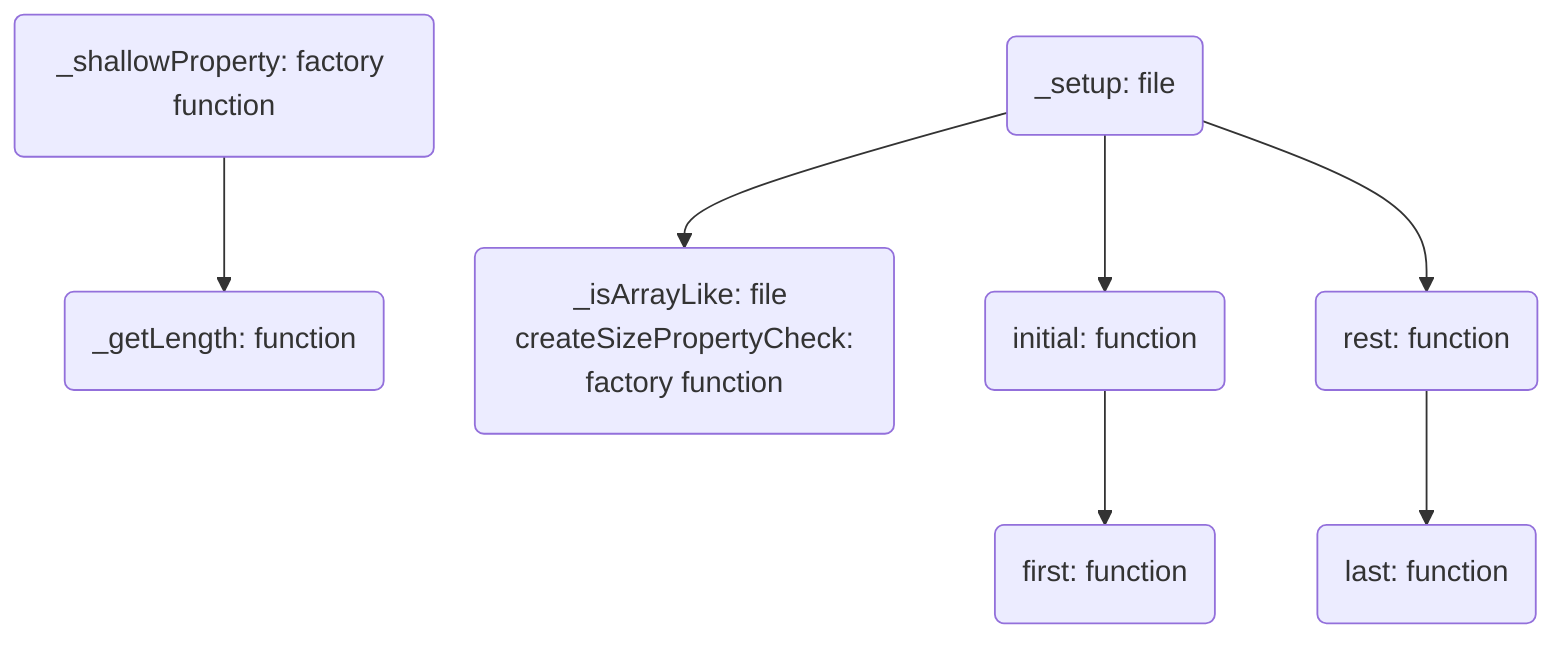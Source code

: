 flowchart TD
  %% Define nodes and their names

  %%% `_xxx` files
  _setup(_setup: file)
  _shallowProperty(_shallowProperty: factory function)
  _getLength(_getLength: function)
  _isArrayLike(_isArrayLike: file \n createSizePropertyCheck: factory function)

  %%% Array functions

  initial(initial: function)
  first(first: function)
  rest(rest: function)
  last(last: function)

  %% Hyperlink settings

  %%% `_xxx` files

  click _setup "https://github.com/AshGreyG/To-Realize-Underscore/blob/main/modules/_setup.js"
  click _shallowProperty "https://github.com/AshGreyG/To-Realize-Underscore/blob/main/modules/_shallowProperty.js"
  click _getLength "https://github.com/AshGreyG/To-Realize-Underscore/blob/main/modules/_getLength.js"
  click _isArrayLike "https://github.com/AshGreyG/To-Realize-Underscore/blob/main/modules/_isArrayLike.js"

  click initial "https://github.com/AshGreyG/To-Realize-Underscore/blob/main/modules/initial.js"
  click first "https://github.com/AshGreyG/To-Realize-Underscore/blob/main/modules/first.js"
  click rest "https://github.com/AshGreyG/To-Realize-Underscore/blob/main/modules/rest.js"
  click last "https://github.com/AshGreyG/To-Realize-Underscore/blob/main/modules/last.js"

  %% Edge settings

  _setup --> initial
  _setup --> rest
  _setup --> _isArrayLike
  _shallowProperty --> _getLength
  initial --> first
  rest --> last